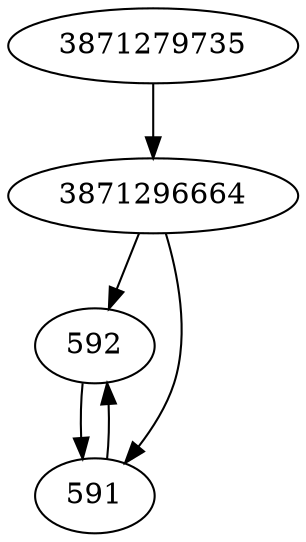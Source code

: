 strict digraph  {
592;
3871296664;
3871279735;
591;
592 -> 591;
3871296664 -> 591;
3871296664 -> 592;
3871279735 -> 3871296664;
591 -> 592;
}
